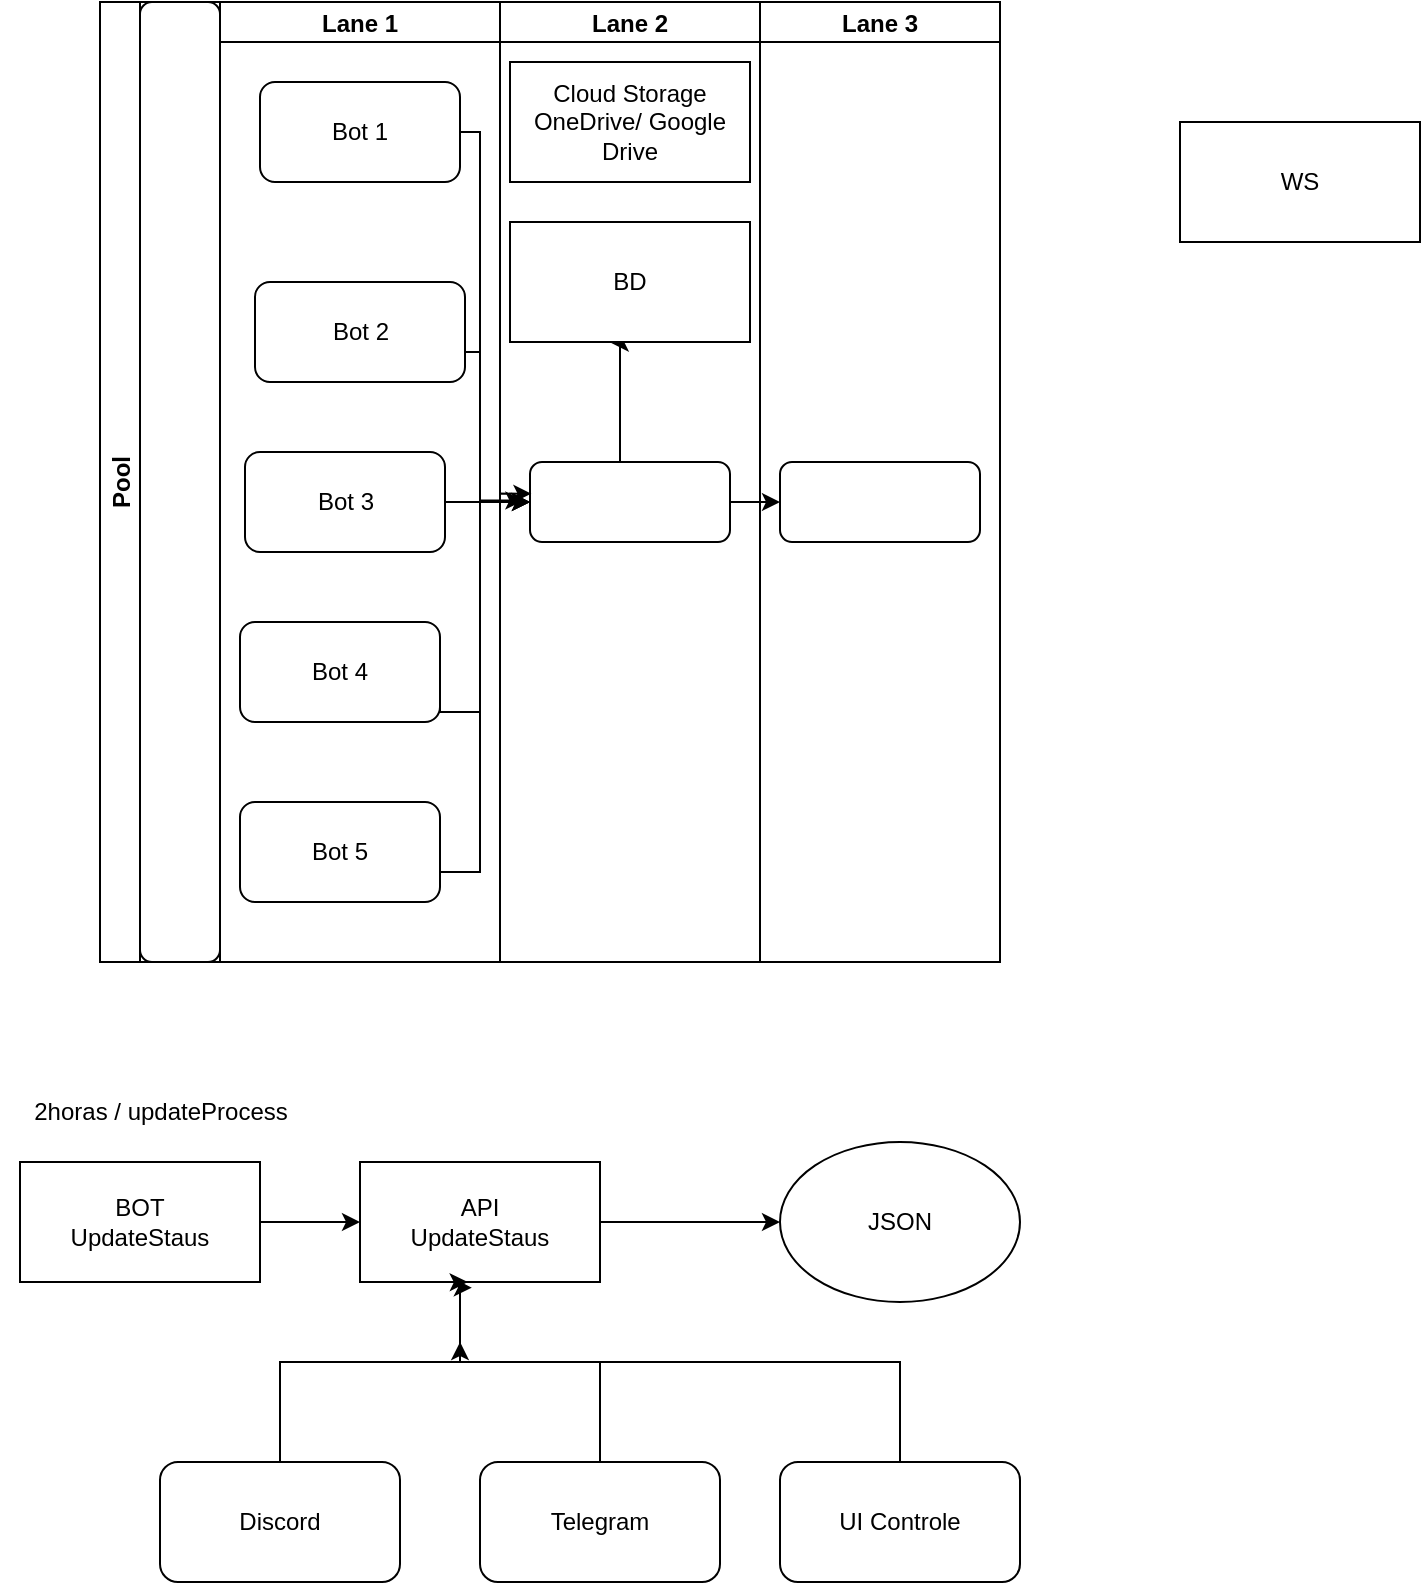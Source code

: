 <mxfile version="20.8.10" type="device"><diagram name="Página-1" id="9ka_Cq9G2CuzmppnqLAW"><mxGraphModel dx="790" dy="394" grid="1" gridSize="10" guides="1" tooltips="1" connect="1" arrows="1" fold="1" page="1" pageScale="1" pageWidth="827" pageHeight="1169" math="0" shadow="0"><root><mxCell id="0"/><mxCell id="1" parent="0"/><mxCell id="3vDnszl46PUhykJD8xD4-1" value="Pool" style="swimlane;childLayout=stackLayout;resizeParent=1;resizeParentMax=0;startSize=20;horizontal=0;horizontalStack=1;" vertex="1" parent="1"><mxGeometry x="60" y="200" width="450" height="480" as="geometry"/></mxCell><mxCell id="3vDnszl46PUhykJD8xD4-7" value="" style="rounded=1;whiteSpace=wrap;html=1;" vertex="1" parent="3vDnszl46PUhykJD8xD4-1"><mxGeometry x="20" width="40" height="480" as="geometry"/></mxCell><mxCell id="3vDnszl46PUhykJD8xD4-2" value="Lane 1" style="swimlane;startSize=20;" vertex="1" parent="3vDnszl46PUhykJD8xD4-1"><mxGeometry x="60" width="140" height="480" as="geometry"/></mxCell><mxCell id="3vDnszl46PUhykJD8xD4-5" value="Bot 1" style="rounded=1;whiteSpace=wrap;html=1;" vertex="1" parent="3vDnszl46PUhykJD8xD4-2"><mxGeometry x="20" y="40" width="100" height="50" as="geometry"/></mxCell><mxCell id="3vDnszl46PUhykJD8xD4-6" value="Bot 2" style="rounded=1;whiteSpace=wrap;html=1;" vertex="1" parent="3vDnszl46PUhykJD8xD4-2"><mxGeometry x="17.5" y="140" width="105" height="50" as="geometry"/></mxCell><mxCell id="3vDnszl46PUhykJD8xD4-10" value="Bot 3" style="rounded=1;whiteSpace=wrap;html=1;" vertex="1" parent="3vDnszl46PUhykJD8xD4-2"><mxGeometry x="12.5" y="225" width="100" height="50" as="geometry"/></mxCell><mxCell id="3vDnszl46PUhykJD8xD4-11" value="Bot 4" style="rounded=1;whiteSpace=wrap;html=1;" vertex="1" parent="3vDnszl46PUhykJD8xD4-2"><mxGeometry x="10" y="310" width="100" height="50" as="geometry"/></mxCell><mxCell id="3vDnszl46PUhykJD8xD4-12" value="Bot 5" style="rounded=1;whiteSpace=wrap;html=1;" vertex="1" parent="3vDnszl46PUhykJD8xD4-2"><mxGeometry x="10" y="400" width="100" height="50" as="geometry"/></mxCell><mxCell id="3vDnszl46PUhykJD8xD4-3" value="Lane 2" style="swimlane;startSize=20;" vertex="1" parent="3vDnszl46PUhykJD8xD4-1"><mxGeometry x="200" width="130" height="480" as="geometry"/></mxCell><mxCell id="3vDnszl46PUhykJD8xD4-24" style="edgeStyle=orthogonalEdgeStyle;rounded=0;orthogonalLoop=1;jettySize=auto;html=1;exitX=0.5;exitY=0;exitDx=0;exitDy=0;entryX=0.42;entryY=1.006;entryDx=0;entryDy=0;entryPerimeter=0;" edge="1" parent="3vDnszl46PUhykJD8xD4-3" source="3vDnszl46PUhykJD8xD4-9" target="3vDnszl46PUhykJD8xD4-21"><mxGeometry relative="1" as="geometry"><Array as="points"><mxPoint x="60" y="170"/></Array></mxGeometry></mxCell><mxCell id="3vDnszl46PUhykJD8xD4-9" value="" style="rounded=1;whiteSpace=wrap;html=1;" vertex="1" parent="3vDnszl46PUhykJD8xD4-3"><mxGeometry x="15" y="230" width="100" height="40" as="geometry"/></mxCell><mxCell id="3vDnszl46PUhykJD8xD4-21" value="BD" style="rounded=0;whiteSpace=wrap;html=1;" vertex="1" parent="3vDnszl46PUhykJD8xD4-3"><mxGeometry x="5" y="110" width="120" height="60" as="geometry"/></mxCell><mxCell id="3vDnszl46PUhykJD8xD4-22" value="Cloud Storage&lt;br&gt;OneDrive/ Google Drive" style="rounded=0;whiteSpace=wrap;html=1;" vertex="1" parent="3vDnszl46PUhykJD8xD4-3"><mxGeometry x="5" y="30" width="120" height="60" as="geometry"/></mxCell><mxCell id="3vDnszl46PUhykJD8xD4-4" value="Lane 3" style="swimlane;startSize=20;" vertex="1" parent="3vDnszl46PUhykJD8xD4-1"><mxGeometry x="330" width="120" height="480" as="geometry"/></mxCell><mxCell id="3vDnszl46PUhykJD8xD4-8" value="" style="rounded=1;whiteSpace=wrap;html=1;" vertex="1" parent="3vDnszl46PUhykJD8xD4-4"><mxGeometry x="10" y="230" width="100" height="40" as="geometry"/></mxCell><mxCell id="3vDnszl46PUhykJD8xD4-14" style="edgeStyle=orthogonalEdgeStyle;rounded=0;orthogonalLoop=1;jettySize=auto;html=1;exitX=1;exitY=0.5;exitDx=0;exitDy=0;entryX=0.007;entryY=0.396;entryDx=0;entryDy=0;entryPerimeter=0;" edge="1" parent="3vDnszl46PUhykJD8xD4-1" source="3vDnszl46PUhykJD8xD4-5" target="3vDnszl46PUhykJD8xD4-9"><mxGeometry relative="1" as="geometry"><Array as="points"><mxPoint x="190" y="65"/><mxPoint x="190" y="250"/><mxPoint x="200" y="250"/><mxPoint x="200" y="246"/></Array></mxGeometry></mxCell><mxCell id="3vDnszl46PUhykJD8xD4-15" style="edgeStyle=orthogonalEdgeStyle;rounded=0;orthogonalLoop=1;jettySize=auto;html=1;exitX=1;exitY=0.5;exitDx=0;exitDy=0;entryX=-0.033;entryY=0.482;entryDx=0;entryDy=0;entryPerimeter=0;" edge="1" parent="3vDnszl46PUhykJD8xD4-1" source="3vDnszl46PUhykJD8xD4-6" target="3vDnszl46PUhykJD8xD4-9"><mxGeometry relative="1" as="geometry"><Array as="points"><mxPoint x="190" y="175"/><mxPoint x="190" y="249"/></Array></mxGeometry></mxCell><mxCell id="3vDnszl46PUhykJD8xD4-17" style="edgeStyle=orthogonalEdgeStyle;rounded=0;orthogonalLoop=1;jettySize=auto;html=1;exitX=1;exitY=0.5;exitDx=0;exitDy=0;entryX=0;entryY=0.5;entryDx=0;entryDy=0;" edge="1" parent="3vDnszl46PUhykJD8xD4-1" source="3vDnszl46PUhykJD8xD4-11" target="3vDnszl46PUhykJD8xD4-9"><mxGeometry relative="1" as="geometry"><Array as="points"><mxPoint x="190" y="355"/><mxPoint x="190" y="250"/></Array></mxGeometry></mxCell><mxCell id="3vDnszl46PUhykJD8xD4-18" style="edgeStyle=orthogonalEdgeStyle;rounded=0;orthogonalLoop=1;jettySize=auto;html=1;exitX=1;exitY=0.5;exitDx=0;exitDy=0;entryX=0;entryY=0.5;entryDx=0;entryDy=0;" edge="1" parent="3vDnszl46PUhykJD8xD4-1" source="3vDnszl46PUhykJD8xD4-12" target="3vDnszl46PUhykJD8xD4-9"><mxGeometry relative="1" as="geometry"><Array as="points"><mxPoint x="190" y="435"/><mxPoint x="190" y="250"/></Array></mxGeometry></mxCell><mxCell id="3vDnszl46PUhykJD8xD4-23" style="edgeStyle=orthogonalEdgeStyle;rounded=0;orthogonalLoop=1;jettySize=auto;html=1;exitX=1;exitY=0.5;exitDx=0;exitDy=0;entryX=0;entryY=0.5;entryDx=0;entryDy=0;" edge="1" parent="3vDnszl46PUhykJD8xD4-1" source="3vDnszl46PUhykJD8xD4-9" target="3vDnszl46PUhykJD8xD4-8"><mxGeometry relative="1" as="geometry"/></mxCell><mxCell id="3vDnszl46PUhykJD8xD4-41" style="edgeStyle=orthogonalEdgeStyle;rounded=0;orthogonalLoop=1;jettySize=auto;html=1;exitX=1;exitY=0.5;exitDx=0;exitDy=0;entryX=0;entryY=0.5;entryDx=0;entryDy=0;" edge="1" parent="3vDnszl46PUhykJD8xD4-1" source="3vDnszl46PUhykJD8xD4-10" target="3vDnszl46PUhykJD8xD4-9"><mxGeometry relative="1" as="geometry"/></mxCell><mxCell id="3vDnszl46PUhykJD8xD4-20" value="WS" style="rounded=0;whiteSpace=wrap;html=1;" vertex="1" parent="1"><mxGeometry x="600" y="260" width="120" height="60" as="geometry"/></mxCell><mxCell id="3vDnszl46PUhykJD8xD4-29" style="edgeStyle=orthogonalEdgeStyle;rounded=0;orthogonalLoop=1;jettySize=auto;html=1;exitX=1;exitY=0.5;exitDx=0;exitDy=0;entryX=0;entryY=0.5;entryDx=0;entryDy=0;" edge="1" parent="1" source="3vDnszl46PUhykJD8xD4-25" target="3vDnszl46PUhykJD8xD4-26"><mxGeometry relative="1" as="geometry"/></mxCell><mxCell id="3vDnszl46PUhykJD8xD4-25" value="BOT&lt;br&gt;UpdateStaus" style="rounded=0;whiteSpace=wrap;html=1;" vertex="1" parent="1"><mxGeometry x="20" y="780" width="120" height="60" as="geometry"/></mxCell><mxCell id="3vDnszl46PUhykJD8xD4-30" style="edgeStyle=orthogonalEdgeStyle;rounded=0;orthogonalLoop=1;jettySize=auto;html=1;exitX=1;exitY=0.5;exitDx=0;exitDy=0;entryX=0;entryY=0.5;entryDx=0;entryDy=0;" edge="1" parent="1" source="3vDnszl46PUhykJD8xD4-26" target="3vDnszl46PUhykJD8xD4-28"><mxGeometry relative="1" as="geometry"/></mxCell><mxCell id="3vDnszl46PUhykJD8xD4-26" value="API&lt;br&gt;UpdateStaus" style="rounded=0;whiteSpace=wrap;html=1;" vertex="1" parent="1"><mxGeometry x="190" y="780" width="120" height="60" as="geometry"/></mxCell><mxCell id="3vDnszl46PUhykJD8xD4-28" value="JSON" style="ellipse;whiteSpace=wrap;html=1;" vertex="1" parent="1"><mxGeometry x="400" y="770" width="120" height="80" as="geometry"/></mxCell><mxCell id="3vDnszl46PUhykJD8xD4-34" style="edgeStyle=orthogonalEdgeStyle;rounded=0;orthogonalLoop=1;jettySize=auto;html=1;exitX=0.5;exitY=0;exitDx=0;exitDy=0;entryX=0.449;entryY=1.001;entryDx=0;entryDy=0;entryPerimeter=0;" edge="1" parent="1" source="3vDnszl46PUhykJD8xD4-33" target="3vDnszl46PUhykJD8xD4-26"><mxGeometry relative="1" as="geometry"><Array as="points"><mxPoint x="150" y="880"/><mxPoint x="240" y="880"/><mxPoint x="240" y="840"/></Array></mxGeometry></mxCell><mxCell id="3vDnszl46PUhykJD8xD4-33" value="Discord" style="rounded=1;whiteSpace=wrap;html=1;" vertex="1" parent="1"><mxGeometry x="90" y="930" width="120" height="60" as="geometry"/></mxCell><mxCell id="3vDnszl46PUhykJD8xD4-36" style="edgeStyle=orthogonalEdgeStyle;rounded=0;orthogonalLoop=1;jettySize=auto;html=1;exitX=0.5;exitY=0;exitDx=0;exitDy=0;entryX=0.466;entryY=1.047;entryDx=0;entryDy=0;entryPerimeter=0;" edge="1" parent="1" source="3vDnszl46PUhykJD8xD4-35" target="3vDnszl46PUhykJD8xD4-26"><mxGeometry relative="1" as="geometry"><Array as="points"><mxPoint x="310" y="880"/><mxPoint x="240" y="880"/><mxPoint x="240" y="843"/></Array></mxGeometry></mxCell><mxCell id="3vDnszl46PUhykJD8xD4-35" value="Telegram" style="rounded=1;whiteSpace=wrap;html=1;" vertex="1" parent="1"><mxGeometry x="250" y="930" width="120" height="60" as="geometry"/></mxCell><mxCell id="3vDnszl46PUhykJD8xD4-37" value="2horas / updateProcess&lt;br&gt;" style="text;html=1;align=center;verticalAlign=middle;resizable=0;points=[];autosize=1;strokeColor=none;fillColor=none;" vertex="1" parent="1"><mxGeometry x="10" y="740" width="160" height="30" as="geometry"/></mxCell><mxCell id="3vDnszl46PUhykJD8xD4-40" style="edgeStyle=orthogonalEdgeStyle;rounded=0;orthogonalLoop=1;jettySize=auto;html=1;exitX=0.5;exitY=0;exitDx=0;exitDy=0;" edge="1" parent="1" source="3vDnszl46PUhykJD8xD4-38"><mxGeometry relative="1" as="geometry"><mxPoint x="240.034" y="870" as="targetPoint"/><Array as="points"><mxPoint x="460" y="880"/><mxPoint x="240" y="880"/></Array></mxGeometry></mxCell><mxCell id="3vDnszl46PUhykJD8xD4-38" value="UI Controle" style="rounded=1;whiteSpace=wrap;html=1;" vertex="1" parent="1"><mxGeometry x="400" y="930" width="120" height="60" as="geometry"/></mxCell></root></mxGraphModel></diagram></mxfile>